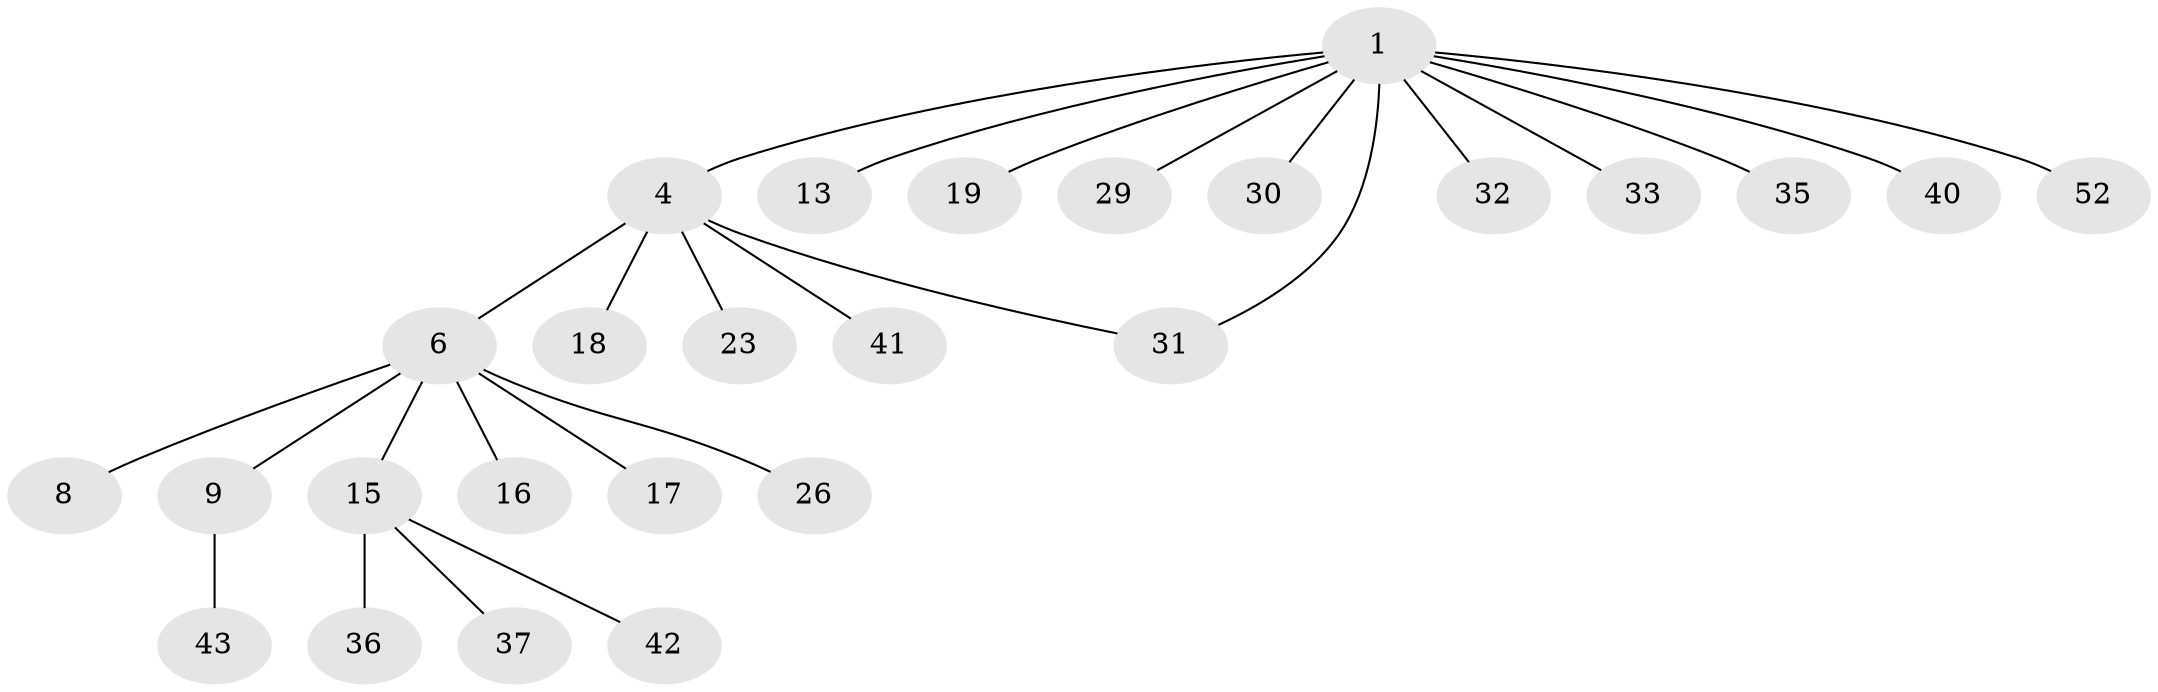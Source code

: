 // original degree distribution, {2: 0.3018867924528302, 9: 0.018867924528301886, 4: 0.07547169811320754, 5: 0.018867924528301886, 6: 0.018867924528301886, 3: 0.09433962264150944, 1: 0.4716981132075472}
// Generated by graph-tools (version 1.1) at 2025/13/03/09/25 04:13:15]
// undirected, 26 vertices, 26 edges
graph export_dot {
graph [start="1"]
  node [color=gray90,style=filled];
  1 [super="+2+3"];
  4 [super="+12+5"];
  6 [super="+28+7+22"];
  8 [super="+38"];
  9 [super="+14+24"];
  13;
  15 [super="+25"];
  16;
  17 [super="+51"];
  18;
  19 [super="+49"];
  23;
  26;
  29;
  30 [super="+47"];
  31 [super="+53"];
  32;
  33;
  35;
  36;
  37;
  40;
  41;
  42;
  43 [super="+45"];
  52;
  1 -- 32;
  1 -- 35;
  1 -- 4;
  1 -- 13;
  1 -- 19;
  1 -- 52;
  1 -- 29;
  1 -- 30;
  1 -- 40;
  1 -- 31;
  1 -- 33;
  4 -- 31;
  4 -- 18;
  4 -- 6;
  4 -- 23;
  4 -- 41;
  6 -- 16;
  6 -- 17;
  6 -- 8;
  6 -- 9;
  6 -- 26;
  6 -- 15;
  9 -- 43 [weight=2];
  15 -- 42;
  15 -- 36;
  15 -- 37;
}
